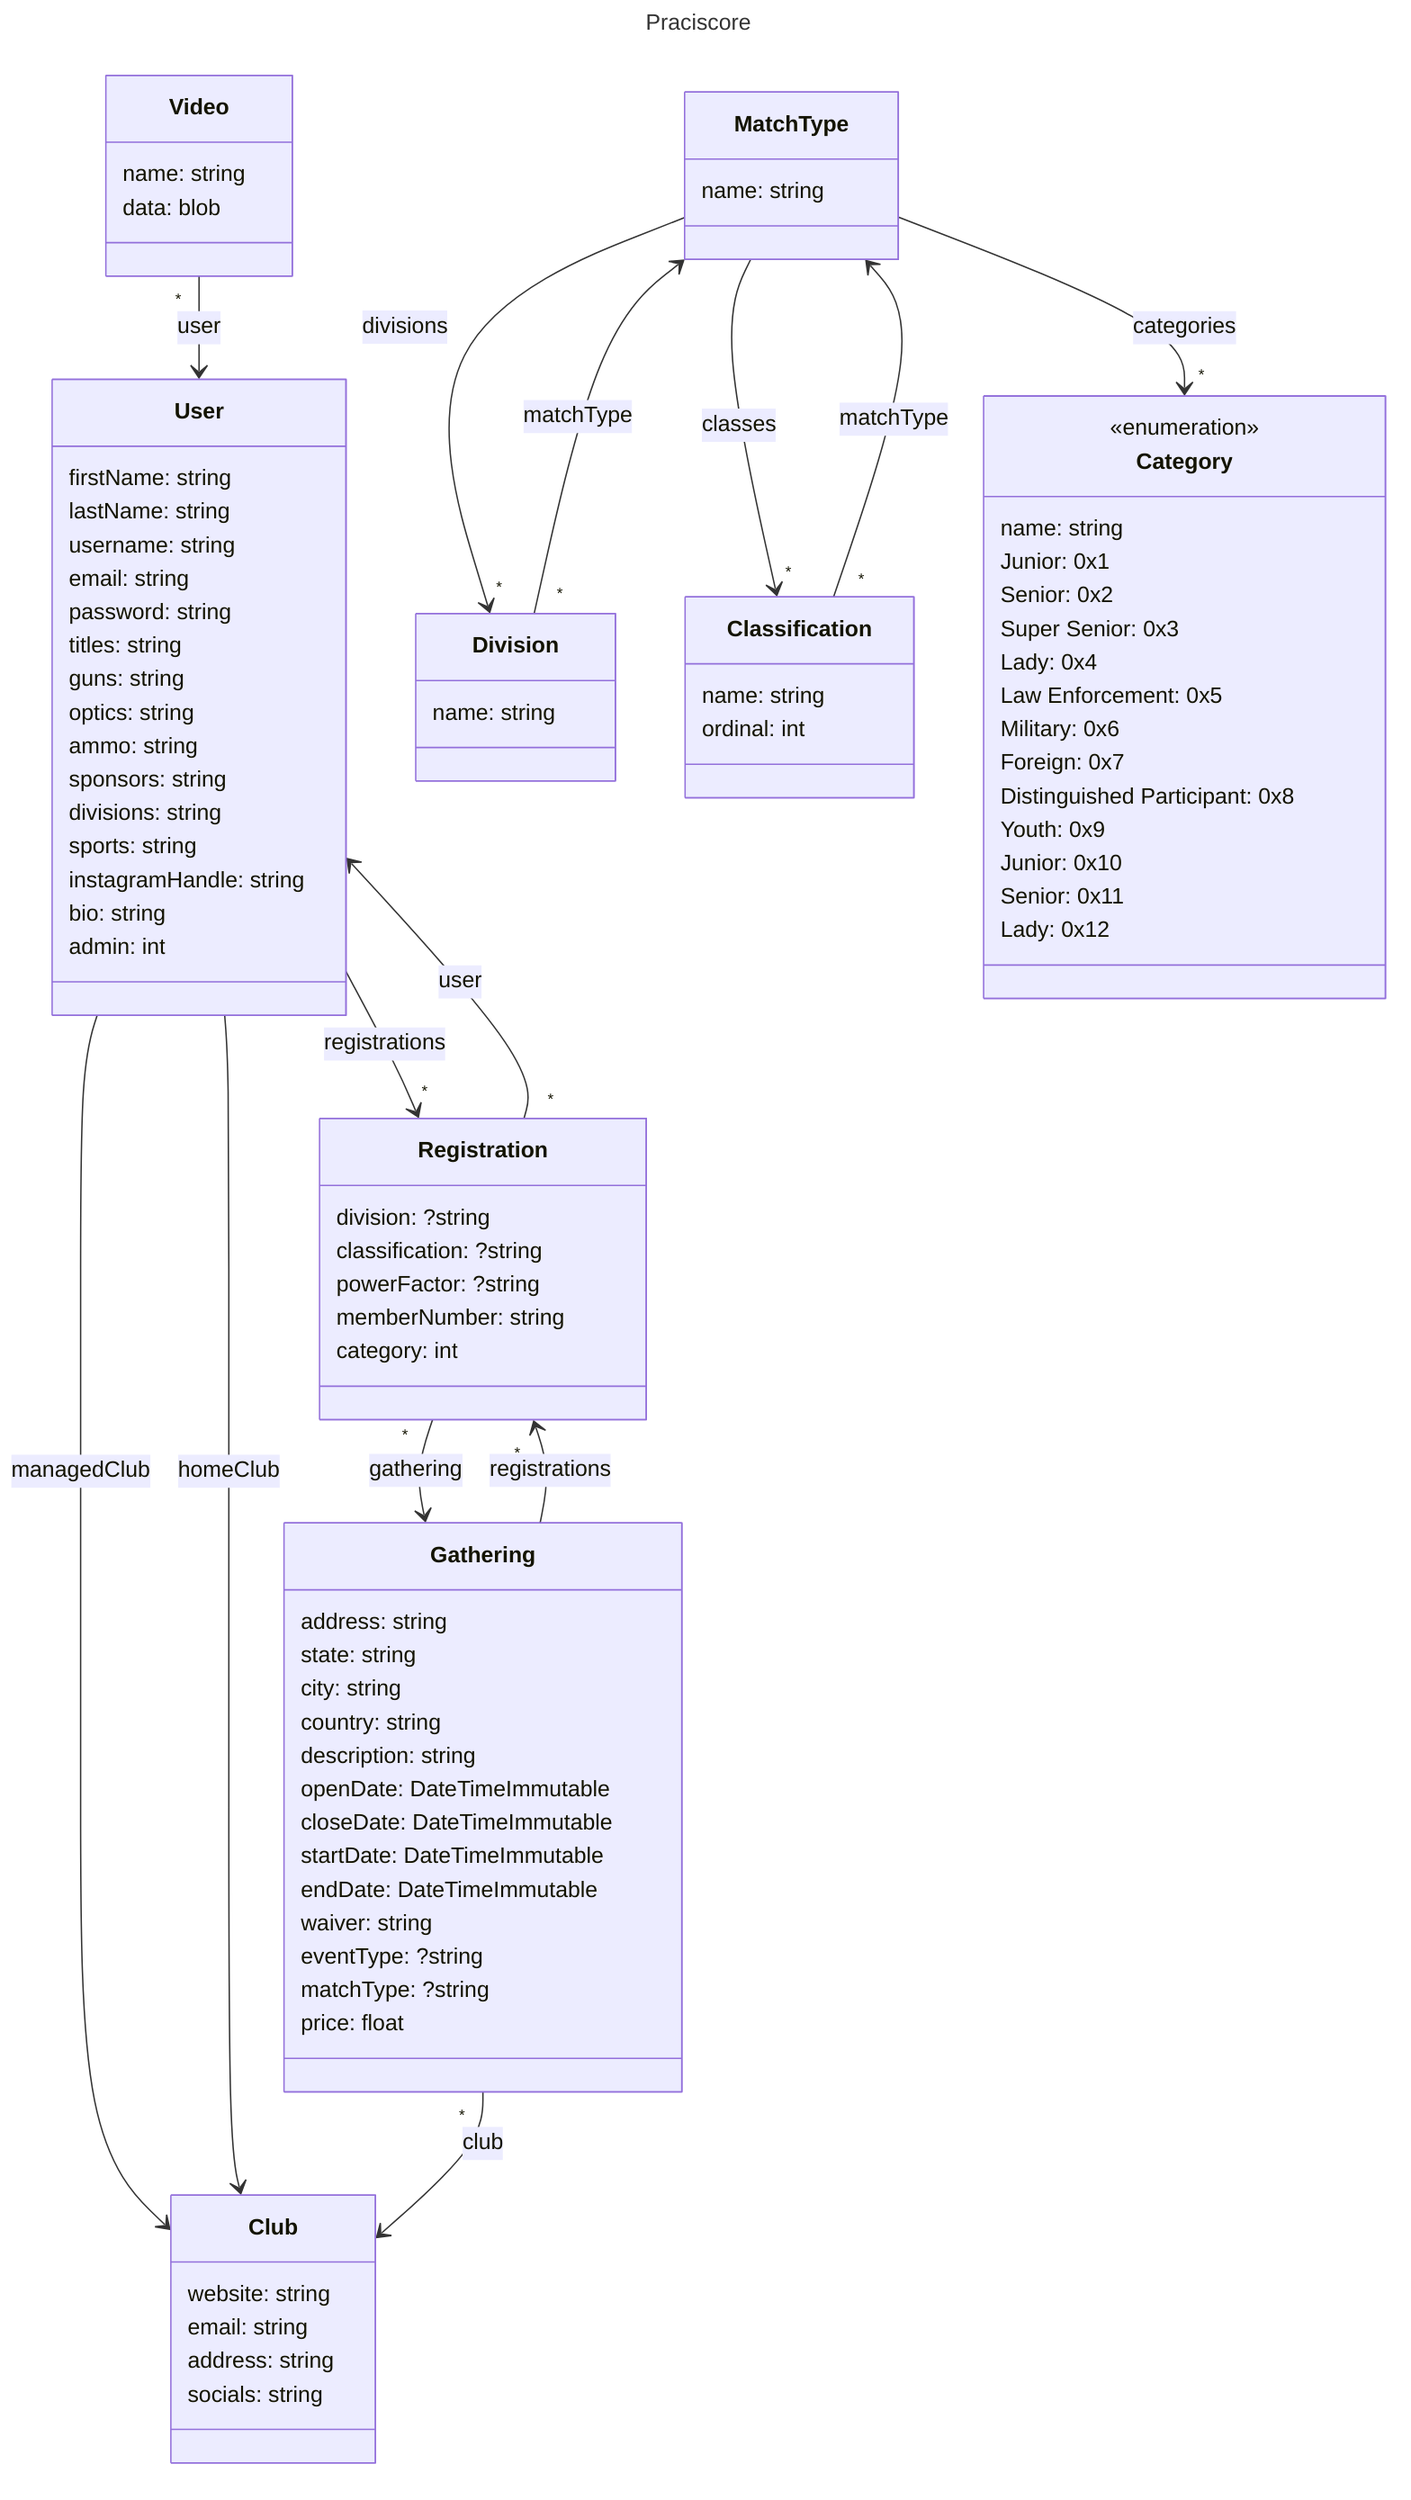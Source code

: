 ---
title: Praciscore
---
classDiagram
    User --> Club: managedClub
    User --> Club: homeClub
    User --> "*" Registration: registrations
    class User {
        firstName: string
        lastName: string
        username: string
        email: string
        password: string
        titles: string
        guns: string
        optics: string
        ammo: string
        sponsors: string
        divisions: string
        sports: string
        instagramHandle: string
        bio: string
        admin: int
    }

    class Club {
        website: string
        email: string
        address: string
        socials: string
    }

    Registration "*" --> User: user
    Registration "*" --> Gathering: gathering
    class Registration {
        division: ?string
        classification: ?string
        powerFactor: ?string
        memberNumber: string
        category: int
    }

    Gathering --> "*" Registration: registrations
    Gathering "*" --> Club: club
    class Gathering {
        address: string
        state: string
        city: string
        country: string
        description: string
        openDate: DateTimeImmutable
        closeDate: DateTimeImmutable
        startDate: DateTimeImmutable
        endDate: DateTimeImmutable
        waiver: string
        eventType: ?string
        matchType: ?string
        price: float
    }
    MatchType --> "*" Division: divisions
    MatchType --> "*" Classification: classes
    MatchType --> "*" Category: categories
    class MatchType {
        name: string
    }
    Division "*" --> MatchType: matchType
    class Division {
        name: string
    }
    Classification "*" --> MatchType: matchType
    class Classification {
        name: string
        ordinal: int
    }

    class Category {
        name: string
    }

    class Category {
        <<enumeration>>
        Junior: 0x1
        Senior: 0x2
        Super Senior: 0x3
        Lady: 0x4
        Law Enforcement: 0x5
        Military: 0x6
        Foreign: 0x7
        Distinguished Participant: 0x8
        Youth: 0x9
        Junior: 0x10
        Senior: 0x11
        Lady: 0x12
    }

    Video "*" --> User: user
    class Video {
        name: string
        data: blob
    }